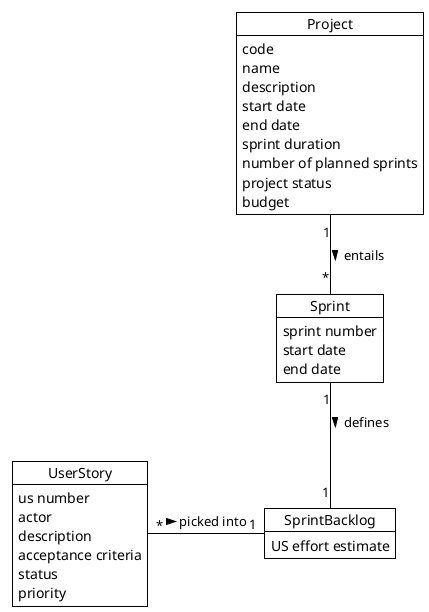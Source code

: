 @startuml
!theme plain

Object Project {
code
name
description
start date
end date
sprint duration
number of planned sprints
project status
budget
' Report could be its own conceptual class, but we are not modelling with detail yet
'Report
}

Object Sprint {
sprint number
start date
end date
}


Object "SprintBacklog" as SB {
US effort estimate
}

Object "UserStory" as US {
us number
actor
description
acceptance criteria
status
priority
}


Project "1" -down- "*" Sprint: entails >
Sprint "1" -down- "1" SB: defines >
US "*" -right- "1" SB: picked into >

@enduml